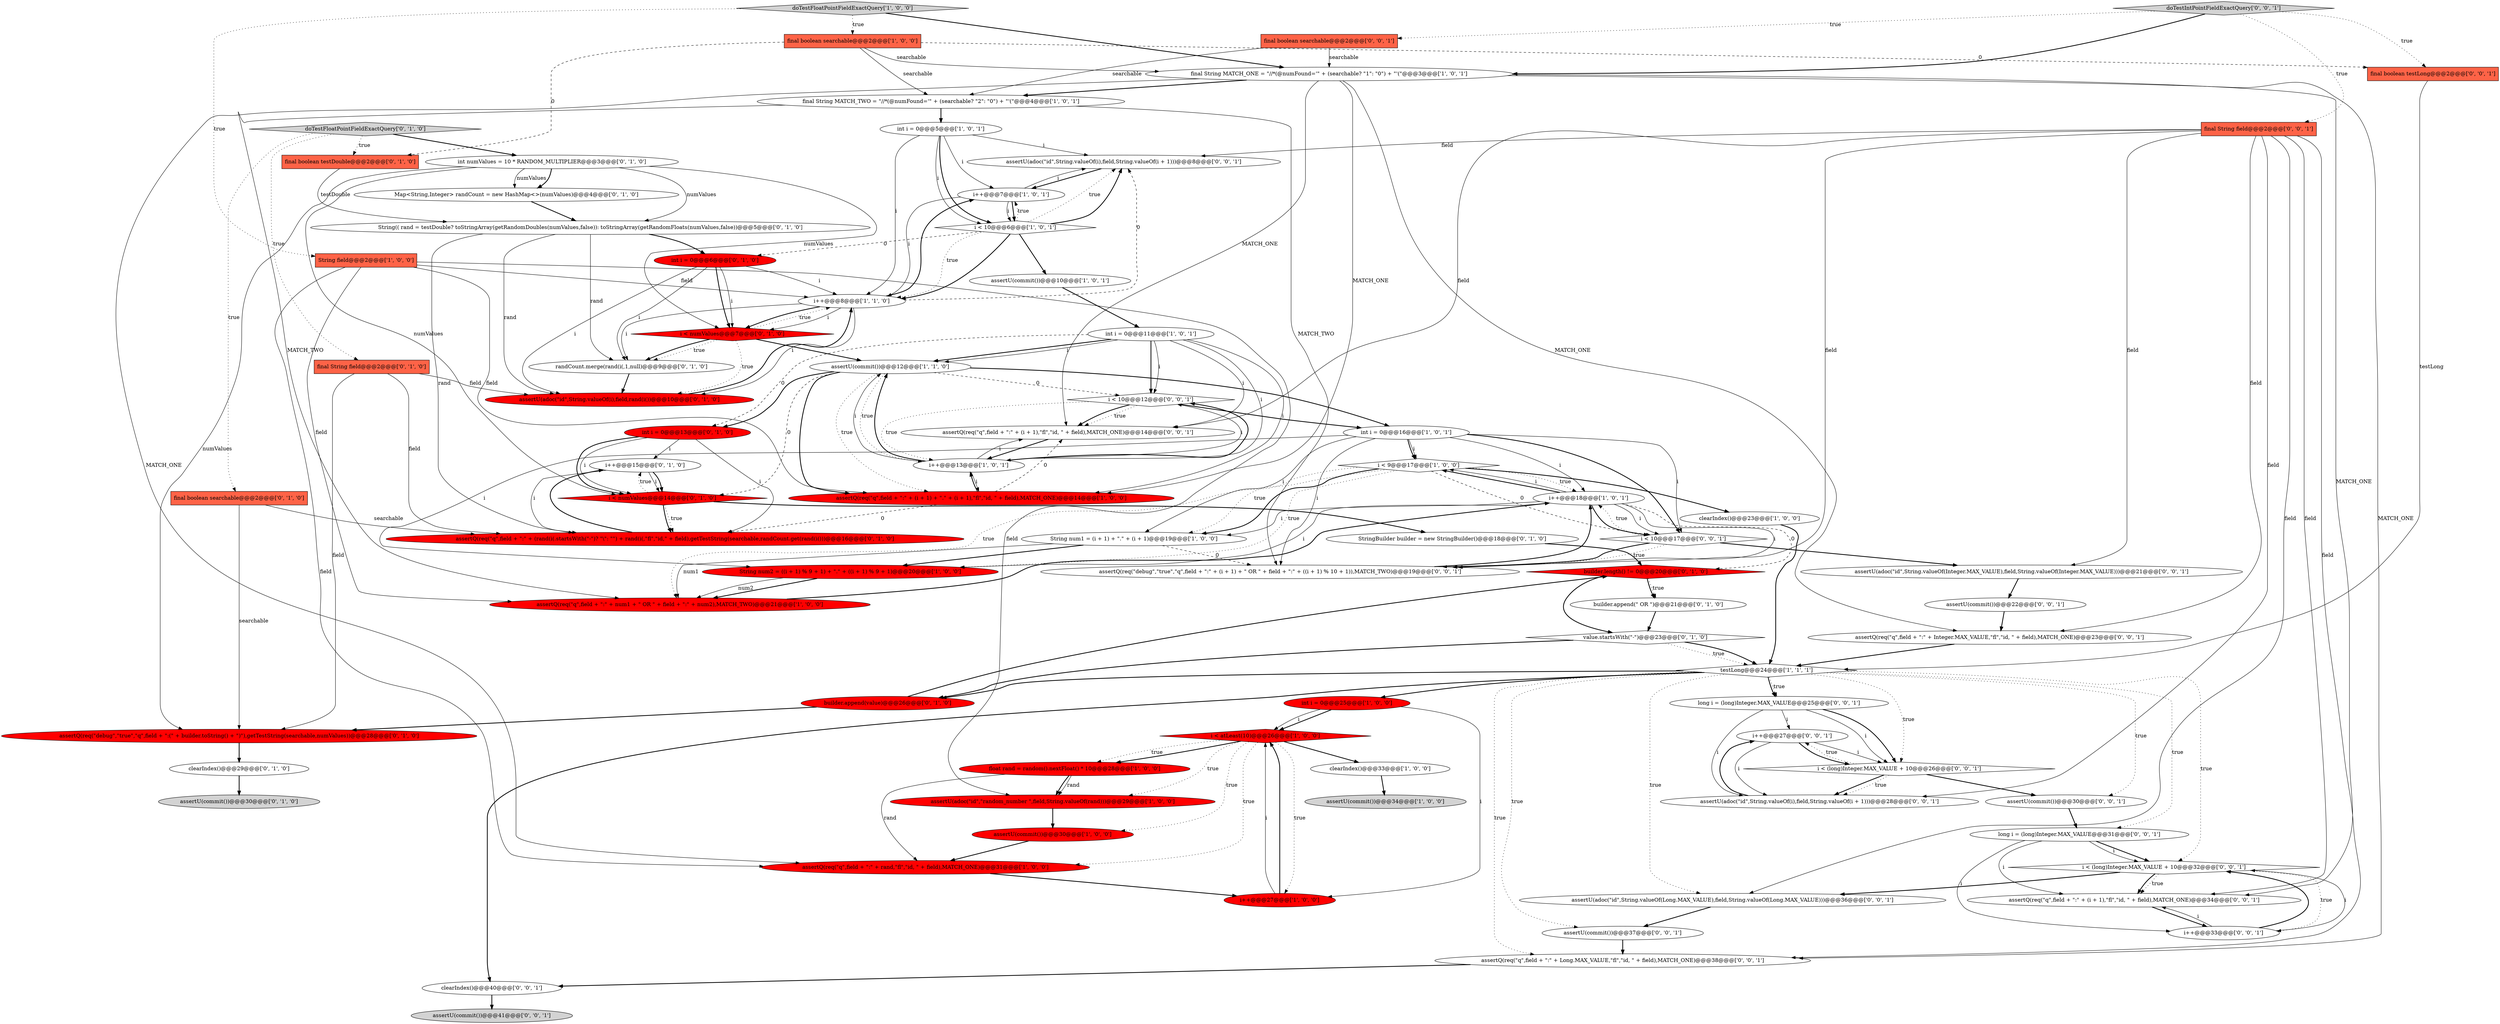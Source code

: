 digraph {
22 [style = filled, label = "int i = 0@@@5@@@['1', '0', '1']", fillcolor = white, shape = ellipse image = "AAA0AAABBB1BBB"];
56 [style = filled, label = "assertU(commit())@@@37@@@['0', '0', '1']", fillcolor = white, shape = ellipse image = "AAA0AAABBB3BBB"];
2 [style = filled, label = "i < atLeast(10)@@@26@@@['1', '0', '0']", fillcolor = red, shape = diamond image = "AAA1AAABBB1BBB"];
25 [style = filled, label = "assertU(adoc(\"id\",\"random_number \",field,String.valueOf(rand)))@@@29@@@['1', '0', '0']", fillcolor = red, shape = ellipse image = "AAA1AAABBB1BBB"];
9 [style = filled, label = "i < 9@@@17@@@['1', '0', '0']", fillcolor = white, shape = diamond image = "AAA0AAABBB1BBB"];
28 [style = filled, label = "assertQ(req(\"q\",field + \":\" + rand,\"fl\",\"id, \" + field),MATCH_ONE)@@@31@@@['1', '0', '0']", fillcolor = red, shape = ellipse image = "AAA1AAABBB1BBB"];
39 [style = filled, label = "i++@@@15@@@['0', '1', '0']", fillcolor = white, shape = ellipse image = "AAA0AAABBB2BBB"];
45 [style = filled, label = "StringBuilder builder = new StringBuilder()@@@18@@@['0', '1', '0']", fillcolor = white, shape = ellipse image = "AAA0AAABBB2BBB"];
27 [style = filled, label = "i++@@@27@@@['1', '0', '0']", fillcolor = red, shape = ellipse image = "AAA1AAABBB1BBB"];
63 [style = filled, label = "i < (long)Integer.MAX_VALUE + 10@@@32@@@['0', '0', '1']", fillcolor = white, shape = diamond image = "AAA0AAABBB3BBB"];
17 [style = filled, label = "int i = 0@@@25@@@['1', '0', '0']", fillcolor = red, shape = ellipse image = "AAA1AAABBB1BBB"];
11 [style = filled, label = "assertU(commit())@@@34@@@['1', '0', '0']", fillcolor = lightgray, shape = ellipse image = "AAA0AAABBB1BBB"];
61 [style = filled, label = "final boolean searchable@@@2@@@['0', '0', '1']", fillcolor = tomato, shape = box image = "AAA0AAABBB3BBB"];
79 [style = filled, label = "assertU(adoc(\"id\",String.valueOf(i),field,String.valueOf(i + 1)))@@@8@@@['0', '0', '1']", fillcolor = white, shape = ellipse image = "AAA0AAABBB3BBB"];
44 [style = filled, label = "int numValues = 10 * RANDOM_MULTIPLIER@@@3@@@['0', '1', '0']", fillcolor = white, shape = ellipse image = "AAA0AAABBB2BBB"];
49 [style = filled, label = "doTestFloatPointFieldExactQuery['0', '1', '0']", fillcolor = lightgray, shape = diamond image = "AAA0AAABBB2BBB"];
3 [style = filled, label = "testLong@@@24@@@['1', '1', '1']", fillcolor = white, shape = diamond image = "AAA0AAABBB1BBB"];
38 [style = filled, label = "int i = 0@@@13@@@['0', '1', '0']", fillcolor = red, shape = ellipse image = "AAA1AAABBB2BBB"];
55 [style = filled, label = "assertU(commit())@@@22@@@['0', '0', '1']", fillcolor = white, shape = ellipse image = "AAA0AAABBB3BBB"];
13 [style = filled, label = "clearIndex()@@@23@@@['1', '0', '0']", fillcolor = white, shape = ellipse image = "AAA0AAABBB1BBB"];
75 [style = filled, label = "i < 10@@@12@@@['0', '0', '1']", fillcolor = white, shape = diamond image = "AAA0AAABBB3BBB"];
8 [style = filled, label = "String field@@@2@@@['1', '0', '0']", fillcolor = tomato, shape = box image = "AAA0AAABBB1BBB"];
76 [style = filled, label = "assertQ(req(\"q\",field + \":\" + Integer.MAX_VALUE,\"fl\",\"id, \" + field),MATCH_ONE)@@@23@@@['0', '0', '1']", fillcolor = white, shape = ellipse image = "AAA0AAABBB3BBB"];
78 [style = filled, label = "assertU(adoc(\"id\",String.valueOf(Long.MAX_VALUE),field,String.valueOf(Long.MAX_VALUE)))@@@36@@@['0', '0', '1']", fillcolor = white, shape = ellipse image = "AAA0AAABBB3BBB"];
19 [style = filled, label = "assertU(commit())@@@12@@@['1', '1', '0']", fillcolor = white, shape = ellipse image = "AAA0AAABBB1BBB"];
26 [style = filled, label = "i++@@@18@@@['1', '0', '1']", fillcolor = white, shape = ellipse image = "AAA0AAABBB1BBB"];
50 [style = filled, label = "final boolean testDouble@@@2@@@['0', '1', '0']", fillcolor = tomato, shape = box image = "AAA1AAABBB2BBB"];
41 [style = filled, label = "assertQ(req(\"q\",field + \":\" + (rand(i(.startsWith(\"-\")? \"\\\": \"\") + rand(i(,\"fl\",\"id,\" + field),getTestString(searchable,randCount.get(rand(i()))@@@16@@@['0', '1', '0']", fillcolor = red, shape = ellipse image = "AAA1AAABBB2BBB"];
54 [style = filled, label = "long i = (long)Integer.MAX_VALUE@@@31@@@['0', '0', '1']", fillcolor = white, shape = ellipse image = "AAA0AAABBB3BBB"];
57 [style = filled, label = "assertU(commit())@@@41@@@['0', '0', '1']", fillcolor = lightgray, shape = ellipse image = "AAA0AAABBB3BBB"];
53 [style = filled, label = "builder.length() != 0@@@20@@@['0', '1', '0']", fillcolor = red, shape = diamond image = "AAA1AAABBB2BBB"];
46 [style = filled, label = "clearIndex()@@@29@@@['0', '1', '0']", fillcolor = white, shape = ellipse image = "AAA0AAABBB2BBB"];
60 [style = filled, label = "long i = (long)Integer.MAX_VALUE@@@25@@@['0', '0', '1']", fillcolor = white, shape = ellipse image = "AAA0AAABBB3BBB"];
12 [style = filled, label = "assertQ(req(\"q\",field + \":\" + num1 + \" OR \" + field + \":\" + num2),MATCH_TWO)@@@21@@@['1', '0', '0']", fillcolor = red, shape = ellipse image = "AAA1AAABBB1BBB"];
62 [style = filled, label = "assertQ(req(\"q\",field + \":\" + (i + 1),\"fl\",\"id, \" + field),MATCH_ONE)@@@34@@@['0', '0', '1']", fillcolor = white, shape = ellipse image = "AAA0AAABBB3BBB"];
43 [style = filled, label = "builder.append(value)@@@26@@@['0', '1', '0']", fillcolor = red, shape = ellipse image = "AAA1AAABBB2BBB"];
32 [style = filled, label = "value.startsWith(\"-\")@@@23@@@['0', '1', '0']", fillcolor = white, shape = diamond image = "AAA0AAABBB2BBB"];
42 [style = filled, label = "randCount.merge(rand(i(,1,null)@@@9@@@['0', '1', '0']", fillcolor = white, shape = ellipse image = "AAA0AAABBB2BBB"];
33 [style = filled, label = "assertQ(req(\"debug\",\"true\",\"q\",field + \":(\" + builder.toString() + \")\"),getTestString(searchable,numValues))@@@28@@@['0', '1', '0']", fillcolor = red, shape = ellipse image = "AAA1AAABBB2BBB"];
36 [style = filled, label = "i < numValues@@@14@@@['0', '1', '0']", fillcolor = red, shape = diamond image = "AAA1AAABBB2BBB"];
5 [style = filled, label = "assertQ(req(\"q\",field + \":\" + (i + 1) + \".\" + (i + 1),\"fl\",\"id, \" + field),MATCH_ONE)@@@14@@@['1', '0', '0']", fillcolor = red, shape = ellipse image = "AAA1AAABBB1BBB"];
29 [style = filled, label = "String num1 = (i + 1) + \".\" + (i + 1)@@@19@@@['1', '0', '0']", fillcolor = white, shape = ellipse image = "AAA0AAABBB1BBB"];
37 [style = filled, label = "String(( rand = testDouble? toStringArray(getRandomDoubles(numValues,false)): toStringArray(getRandomFloats(numValues,false))@@@5@@@['0', '1', '0']", fillcolor = white, shape = ellipse image = "AAA0AAABBB2BBB"];
68 [style = filled, label = "i++@@@33@@@['0', '0', '1']", fillcolor = white, shape = ellipse image = "AAA0AAABBB3BBB"];
14 [style = filled, label = "clearIndex()@@@33@@@['1', '0', '0']", fillcolor = white, shape = ellipse image = "AAA0AAABBB1BBB"];
1 [style = filled, label = "int i = 0@@@16@@@['1', '0', '1']", fillcolor = white, shape = ellipse image = "AAA0AAABBB1BBB"];
30 [style = filled, label = "i++@@@7@@@['1', '0', '1']", fillcolor = white, shape = ellipse image = "AAA0AAABBB1BBB"];
4 [style = filled, label = "int i = 0@@@11@@@['1', '0', '1']", fillcolor = white, shape = ellipse image = "AAA0AAABBB1BBB"];
31 [style = filled, label = "assertU(adoc(\"id\",String.valueOf(i),field,rand(i())@@@10@@@['0', '1', '0']", fillcolor = red, shape = ellipse image = "AAA1AAABBB2BBB"];
67 [style = filled, label = "assertU(adoc(\"id\",String.valueOf(Integer.MAX_VALUE),field,String.valueOf(Integer.MAX_VALUE)))@@@21@@@['0', '0', '1']", fillcolor = white, shape = ellipse image = "AAA0AAABBB3BBB"];
59 [style = filled, label = "i++@@@27@@@['0', '0', '1']", fillcolor = white, shape = ellipse image = "AAA0AAABBB3BBB"];
71 [style = filled, label = "assertU(commit())@@@30@@@['0', '0', '1']", fillcolor = white, shape = ellipse image = "AAA0AAABBB3BBB"];
18 [style = filled, label = "float rand = random().nextFloat() * 10@@@28@@@['1', '0', '0']", fillcolor = red, shape = ellipse image = "AAA1AAABBB1BBB"];
66 [style = filled, label = "assertQ(req(\"debug\",\"true\",\"q\",field + \":\" + (i + 1) + \" OR \" + field + \":\" + ((i + 1) % 10 + 1)),MATCH_TWO)@@@19@@@['0', '0', '1']", fillcolor = white, shape = ellipse image = "AAA0AAABBB3BBB"];
73 [style = filled, label = "assertQ(req(\"q\",field + \":\" + (i + 1),\"fl\",\"id, \" + field),MATCH_ONE)@@@14@@@['0', '0', '1']", fillcolor = white, shape = ellipse image = "AAA0AAABBB3BBB"];
23 [style = filled, label = "assertU(commit())@@@30@@@['1', '0', '0']", fillcolor = red, shape = ellipse image = "AAA1AAABBB1BBB"];
7 [style = filled, label = "i < 10@@@6@@@['1', '0', '1']", fillcolor = white, shape = diamond image = "AAA0AAABBB1BBB"];
52 [style = filled, label = "i < numValues@@@7@@@['0', '1', '0']", fillcolor = red, shape = diamond image = "AAA1AAABBB2BBB"];
6 [style = filled, label = "i++@@@8@@@['1', '1', '0']", fillcolor = white, shape = ellipse image = "AAA0AAABBB1BBB"];
16 [style = filled, label = "final String MATCH_TWO = \"//*(@numFound='\" + (searchable? \"2\": \"0\") + \"'(\"@@@4@@@['1', '0', '1']", fillcolor = white, shape = ellipse image = "AAA0AAABBB1BBB"];
70 [style = filled, label = "i < 10@@@17@@@['0', '0', '1']", fillcolor = white, shape = diamond image = "AAA0AAABBB3BBB"];
72 [style = filled, label = "i < (long)Integer.MAX_VALUE + 10@@@26@@@['0', '0', '1']", fillcolor = white, shape = diamond image = "AAA0AAABBB3BBB"];
51 [style = filled, label = "assertU(commit())@@@30@@@['0', '1', '0']", fillcolor = lightgray, shape = ellipse image = "AAA0AAABBB2BBB"];
48 [style = filled, label = "final boolean searchable@@@2@@@['0', '1', '0']", fillcolor = tomato, shape = box image = "AAA0AAABBB2BBB"];
47 [style = filled, label = "builder.append(\" OR \")@@@21@@@['0', '1', '0']", fillcolor = white, shape = ellipse image = "AAA0AAABBB2BBB"];
65 [style = filled, label = "doTestIntPointFieldExactQuery['0', '0', '1']", fillcolor = lightgray, shape = diamond image = "AAA0AAABBB3BBB"];
24 [style = filled, label = "final String MATCH_ONE = \"//*(@numFound='\" + (searchable? \"1\": \"0\") + \"'(\"@@@3@@@['1', '0', '1']", fillcolor = white, shape = ellipse image = "AAA0AAABBB1BBB"];
35 [style = filled, label = "final String field@@@2@@@['0', '1', '0']", fillcolor = tomato, shape = box image = "AAA0AAABBB2BBB"];
58 [style = filled, label = "final String field@@@2@@@['0', '0', '1']", fillcolor = tomato, shape = box image = "AAA0AAABBB3BBB"];
64 [style = filled, label = "assertQ(req(\"q\",field + \":\" + Long.MAX_VALUE,\"fl\",\"id, \" + field),MATCH_ONE)@@@38@@@['0', '0', '1']", fillcolor = white, shape = ellipse image = "AAA0AAABBB3BBB"];
74 [style = filled, label = "clearIndex()@@@40@@@['0', '0', '1']", fillcolor = white, shape = ellipse image = "AAA0AAABBB3BBB"];
77 [style = filled, label = "final boolean testLong@@@2@@@['0', '0', '1']", fillcolor = tomato, shape = box image = "AAA0AAABBB3BBB"];
15 [style = filled, label = "final boolean searchable@@@2@@@['1', '0', '0']", fillcolor = tomato, shape = box image = "AAA1AAABBB1BBB"];
21 [style = filled, label = "String num2 = ((i + 1) % 9 + 1) + \".\" + ((i + 1) % 9 + 1)@@@20@@@['1', '0', '0']", fillcolor = red, shape = ellipse image = "AAA1AAABBB1BBB"];
34 [style = filled, label = "Map<String,Integer> randCount = new HashMap<>(numValues)@@@4@@@['0', '1', '0']", fillcolor = white, shape = ellipse image = "AAA0AAABBB2BBB"];
40 [style = filled, label = "int i = 0@@@6@@@['0', '1', '0']", fillcolor = red, shape = ellipse image = "AAA1AAABBB2BBB"];
20 [style = filled, label = "assertU(commit())@@@10@@@['1', '0', '1']", fillcolor = white, shape = ellipse image = "AAA0AAABBB1BBB"];
0 [style = filled, label = "i++@@@13@@@['1', '0', '1']", fillcolor = white, shape = ellipse image = "AAA0AAABBB1BBB"];
69 [style = filled, label = "assertU(adoc(\"id\",String.valueOf(i),field,String.valueOf(i + 1)))@@@28@@@['0', '0', '1']", fillcolor = white, shape = ellipse image = "AAA0AAABBB3BBB"];
10 [style = filled, label = "doTestFloatPointFieldExactQuery['1', '0', '0']", fillcolor = lightgray, shape = diamond image = "AAA0AAABBB1BBB"];
10->8 [style = dotted, label="true"];
3->64 [style = dotted, label="true"];
70->67 [style = bold, label=""];
24->76 [style = solid, label="MATCH_ONE"];
70->66 [style = bold, label=""];
9->12 [style = dotted, label="true"];
58->64 [style = solid, label="field"];
1->66 [style = solid, label="i"];
66->26 [style = bold, label=""];
56->64 [style = bold, label=""];
54->63 [style = bold, label=""];
10->24 [style = bold, label=""];
39->36 [style = solid, label="i"];
0->75 [style = solid, label="i"];
54->63 [style = solid, label="i"];
26->9 [style = bold, label=""];
53->47 [style = bold, label=""];
48->33 [style = solid, label="searchable"];
29->12 [style = solid, label="num1"];
26->70 [style = solid, label="i"];
8->5 [style = solid, label="field"];
40->42 [style = solid, label="i"];
0->75 [style = bold, label=""];
2->23 [style = dotted, label="true"];
52->6 [style = dotted, label="true"];
5->73 [style = dashed, label="0"];
2->18 [style = dotted, label="true"];
30->7 [style = solid, label="i"];
6->42 [style = solid, label="i"];
22->30 [style = solid, label="i"];
58->73 [style = solid, label="field"];
23->28 [style = bold, label=""];
44->33 [style = solid, label="numValues"];
19->5 [style = bold, label=""];
58->66 [style = solid, label="field"];
46->51 [style = bold, label=""];
19->1 [style = bold, label=""];
4->75 [style = bold, label=""];
2->25 [style = dotted, label="true"];
61->24 [style = solid, label="searchable"];
1->70 [style = solid, label="i"];
65->58 [style = dotted, label="true"];
68->63 [style = solid, label="i"];
31->6 [style = bold, label=""];
36->39 [style = dotted, label="true"];
38->36 [style = solid, label="i"];
5->0 [style = bold, label=""];
7->79 [style = bold, label=""];
1->70 [style = bold, label=""];
53->47 [style = dotted, label="true"];
33->46 [style = bold, label=""];
53->32 [style = bold, label=""];
2->14 [style = bold, label=""];
58->67 [style = solid, label="field"];
43->53 [style = bold, label=""];
58->62 [style = solid, label="field"];
58->78 [style = solid, label="field"];
44->37 [style = solid, label="numValues"];
8->25 [style = solid, label="field"];
61->16 [style = solid, label="searchable"];
48->41 [style = solid, label="searchable"];
0->73 [style = solid, label="i"];
32->3 [style = dotted, label="true"];
19->75 [style = dashed, label="0"];
9->29 [style = bold, label=""];
27->2 [style = solid, label="i"];
37->42 [style = solid, label="rand"];
14->11 [style = bold, label=""];
32->3 [style = bold, label=""];
27->2 [style = bold, label=""];
5->41 [style = dashed, label="0"];
75->73 [style = dotted, label="true"];
30->6 [style = solid, label="i"];
49->48 [style = dotted, label="true"];
24->5 [style = solid, label="MATCH_ONE"];
4->73 [style = solid, label="i"];
65->77 [style = dotted, label="true"];
7->6 [style = dotted, label="true"];
9->26 [style = dotted, label="true"];
58->76 [style = solid, label="field"];
3->71 [style = dotted, label="true"];
3->60 [style = bold, label=""];
36->41 [style = bold, label=""];
29->66 [style = dashed, label="0"];
0->19 [style = bold, label=""];
40->52 [style = bold, label=""];
63->78 [style = bold, label=""];
8->28 [style = solid, label="field"];
4->19 [style = bold, label=""];
24->64 [style = solid, label="MATCH_ONE"];
64->74 [style = bold, label=""];
2->18 [style = bold, label=""];
38->41 [style = solid, label="i"];
69->59 [style = bold, label=""];
76->3 [style = bold, label=""];
42->31 [style = bold, label=""];
79->30 [style = bold, label=""];
52->31 [style = dotted, label="true"];
70->66 [style = dotted, label="true"];
9->21 [style = dotted, label="true"];
52->19 [style = bold, label=""];
2->28 [style = dotted, label="true"];
26->70 [style = bold, label=""];
22->7 [style = bold, label=""];
26->21 [style = solid, label="i"];
15->24 [style = solid, label="searchable"];
35->33 [style = solid, label="field"];
55->76 [style = bold, label=""];
15->50 [style = dashed, label="0"];
6->31 [style = solid, label="i"];
8->6 [style = solid, label="field"];
58->79 [style = solid, label="field"];
22->79 [style = solid, label="i"];
52->42 [style = bold, label=""];
24->73 [style = solid, label="MATCH_ONE"];
44->34 [style = solid, label="numValues"];
77->3 [style = solid, label="testLong"];
17->2 [style = bold, label=""];
63->62 [style = bold, label=""];
2->27 [style = dotted, label="true"];
72->71 [style = bold, label=""];
4->19 [style = solid, label="i"];
44->52 [style = solid, label="numValues"];
30->7 [style = bold, label=""];
19->0 [style = dotted, label="true"];
7->6 [style = bold, label=""];
1->26 [style = solid, label="i"];
44->34 [style = bold, label=""];
18->25 [style = bold, label=""];
43->33 [style = bold, label=""];
4->0 [style = solid, label="i"];
62->68 [style = bold, label=""];
35->41 [style = solid, label="field"];
9->70 [style = dashed, label="0"];
39->41 [style = solid, label="i"];
19->38 [style = bold, label=""];
18->28 [style = solid, label="rand"];
63->68 [style = dotted, label="true"];
4->75 [style = solid, label="i"];
40->31 [style = solid, label="i"];
71->54 [style = bold, label=""];
1->29 [style = solid, label="i"];
15->16 [style = solid, label="searchable"];
26->29 [style = solid, label="i"];
3->74 [style = bold, label=""];
3->78 [style = dotted, label="true"];
72->69 [style = bold, label=""];
3->56 [style = dotted, label="true"];
4->38 [style = dashed, label="0"];
24->28 [style = solid, label="MATCH_ONE"];
1->9 [style = solid, label="i"];
60->69 [style = solid, label="i"];
18->25 [style = solid, label="rand"];
22->6 [style = solid, label="i"];
60->72 [style = solid, label="i"];
49->44 [style = bold, label=""];
68->63 [style = bold, label=""];
75->0 [style = dotted, label="true"];
58->69 [style = solid, label="field"];
59->72 [style = solid, label="i"];
68->62 [style = solid, label="i"];
59->72 [style = bold, label=""];
52->42 [style = dotted, label="true"];
35->31 [style = solid, label="field"];
49->50 [style = dotted, label="true"];
45->53 [style = bold, label=""];
7->20 [style = bold, label=""];
4->5 [style = solid, label="i"];
40->52 [style = solid, label="i"];
29->21 [style = bold, label=""];
1->9 [style = bold, label=""];
26->53 [style = dashed, label="0"];
6->52 [style = solid, label="i"];
16->66 [style = solid, label="MATCH_TWO"];
21->12 [style = bold, label=""];
73->0 [style = bold, label=""];
8->12 [style = solid, label="field"];
47->32 [style = bold, label=""];
37->41 [style = solid, label="rand"];
60->72 [style = bold, label=""];
63->62 [style = dotted, label="true"];
72->69 [style = dotted, label="true"];
3->54 [style = dotted, label="true"];
1->21 [style = solid, label="i"];
75->73 [style = bold, label=""];
19->5 [style = dotted, label="true"];
3->17 [style = bold, label=""];
40->6 [style = solid, label="i"];
3->72 [style = dotted, label="true"];
6->79 [style = dashed, label="0"];
65->61 [style = dotted, label="true"];
37->31 [style = solid, label="rand"];
21->12 [style = solid, label="num2"];
30->79 [style = solid, label="i"];
17->27 [style = solid, label="i"];
7->40 [style = dashed, label="0"];
36->41 [style = dotted, label="true"];
26->66 [style = solid, label="i"];
59->69 [style = solid, label="i"];
24->62 [style = solid, label="MATCH_ONE"];
9->29 [style = dotted, label="true"];
16->12 [style = solid, label="MATCH_TWO"];
65->24 [style = bold, label=""];
25->23 [style = bold, label=""];
44->36 [style = solid, label="numValues"];
15->77 [style = dashed, label="0"];
74->57 [style = bold, label=""];
38->36 [style = bold, label=""];
12->26 [style = bold, label=""];
32->43 [style = bold, label=""];
16->22 [style = bold, label=""];
6->52 [style = bold, label=""];
0->5 [style = solid, label="i"];
20->4 [style = bold, label=""];
10->15 [style = dotted, label="true"];
24->16 [style = bold, label=""];
26->9 [style = solid, label="i"];
67->55 [style = bold, label=""];
70->26 [style = dotted, label="true"];
49->35 [style = dotted, label="true"];
75->1 [style = bold, label=""];
60->59 [style = solid, label="i"];
13->3 [style = bold, label=""];
34->37 [style = bold, label=""];
54->62 [style = solid, label="i"];
3->60 [style = dotted, label="true"];
19->36 [style = dashed, label="0"];
3->63 [style = dotted, label="true"];
54->68 [style = solid, label="i"];
7->79 [style = dotted, label="true"];
72->59 [style = dotted, label="true"];
3->43 [style = bold, label=""];
38->39 [style = solid, label="i"];
78->56 [style = bold, label=""];
28->27 [style = bold, label=""];
0->19 [style = solid, label="i"];
36->45 [style = bold, label=""];
22->7 [style = solid, label="i"];
17->2 [style = solid, label="i"];
41->39 [style = bold, label=""];
7->30 [style = dotted, label="true"];
39->36 [style = bold, label=""];
37->40 [style = bold, label=""];
50->37 [style = solid, label="testDouble"];
9->13 [style = bold, label=""];
6->30 [style = bold, label=""];
}
